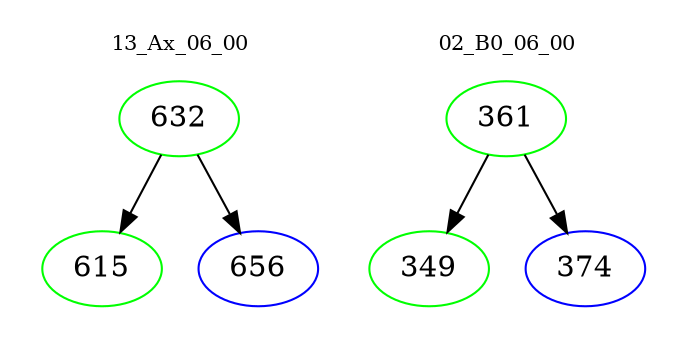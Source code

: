 digraph{
subgraph cluster_0 {
color = white
label = "13_Ax_06_00";
fontsize=10;
T0_632 [label="632", color="green"]
T0_632 -> T0_615 [color="black"]
T0_615 [label="615", color="green"]
T0_632 -> T0_656 [color="black"]
T0_656 [label="656", color="blue"]
}
subgraph cluster_1 {
color = white
label = "02_B0_06_00";
fontsize=10;
T1_361 [label="361", color="green"]
T1_361 -> T1_349 [color="black"]
T1_349 [label="349", color="green"]
T1_361 -> T1_374 [color="black"]
T1_374 [label="374", color="blue"]
}
}
